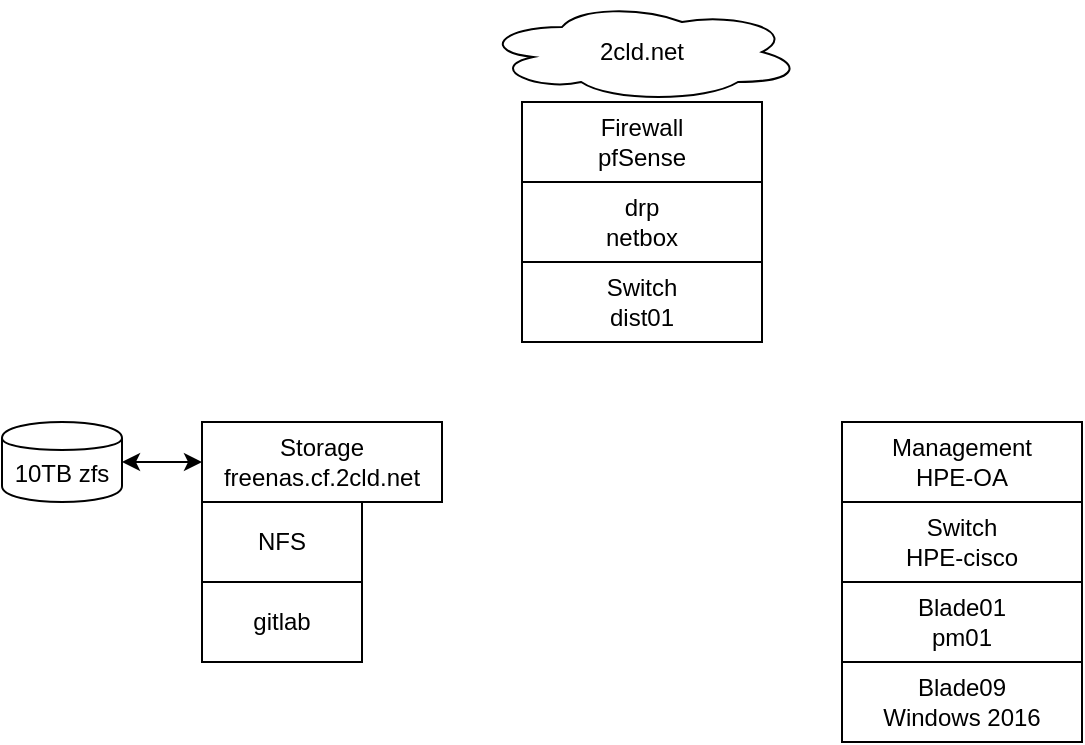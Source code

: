 <mxfile version="12.0.0" type="github" pages="1"><diagram id="gq13CjeidUB04NHuT7ig" name="Network"><mxGraphModel dx="1143" dy="627" grid="1" gridSize="10" guides="1" tooltips="1" connect="1" arrows="1" fold="1" page="1" pageScale="1" pageWidth="850" pageHeight="1100" math="0" shadow="0"><root><mxCell id="0"/><mxCell id="1" parent="0"/><mxCell id="ptYnM-alzJ6MD57yw4Gd-2" value="2cld.net" style="ellipse;shape=cloud;whiteSpace=wrap;html=1;" parent="1" vertex="1"><mxGeometry x="340" y="110" width="160" height="50" as="geometry"/></mxCell><mxCell id="ptYnM-alzJ6MD57yw4Gd-3" value="Storage&lt;br&gt;freenas.cf.2cld.net" style="rounded=0;whiteSpace=wrap;html=1;" parent="1" vertex="1"><mxGeometry x="200" y="320" width="120" height="40" as="geometry"/></mxCell><mxCell id="ptYnM-alzJ6MD57yw4Gd-4" value="10TB zfs" style="shape=cylinder;whiteSpace=wrap;html=1;boundedLbl=1;backgroundOutline=1;" parent="1" vertex="1"><mxGeometry x="100" y="320" width="60" height="40" as="geometry"/></mxCell><mxCell id="ptYnM-alzJ6MD57yw4Gd-5" value="" style="endArrow=classic;startArrow=classic;html=1;entryX=0;entryY=0.5;entryDx=0;entryDy=0;exitX=1;exitY=0.5;exitDx=0;exitDy=0;" parent="1" source="ptYnM-alzJ6MD57yw4Gd-4" target="ptYnM-alzJ6MD57yw4Gd-3" edge="1"><mxGeometry width="50" height="50" relative="1" as="geometry"><mxPoint x="50" y="430" as="sourcePoint"/><mxPoint x="100" y="380" as="targetPoint"/></mxGeometry></mxCell><mxCell id="ptYnM-alzJ6MD57yw4Gd-6" value="Firewall&lt;br&gt;pfSense" style="rounded=0;whiteSpace=wrap;html=1;" parent="1" vertex="1"><mxGeometry x="360" y="160" width="120" height="40" as="geometry"/></mxCell><mxCell id="ptYnM-alzJ6MD57yw4Gd-7" value="Switch&lt;br&gt;dist01" style="rounded=0;whiteSpace=wrap;html=1;" parent="1" vertex="1"><mxGeometry x="360" y="240" width="120" height="40" as="geometry"/></mxCell><mxCell id="ptYnM-alzJ6MD57yw4Gd-8" value="Switch&lt;br&gt;HPE-cisco" style="rounded=0;whiteSpace=wrap;html=1;" parent="1" vertex="1"><mxGeometry x="520" y="360" width="120" height="40" as="geometry"/></mxCell><mxCell id="ptYnM-alzJ6MD57yw4Gd-9" value="Management&lt;br&gt;HPE-OA" style="rounded=0;whiteSpace=wrap;html=1;" parent="1" vertex="1"><mxGeometry x="520" y="320" width="120" height="40" as="geometry"/></mxCell><mxCell id="ptYnM-alzJ6MD57yw4Gd-10" value="NFS" style="rounded=0;whiteSpace=wrap;html=1;" parent="1" vertex="1"><mxGeometry x="200" y="360" width="80" height="40" as="geometry"/></mxCell><mxCell id="ptYnM-alzJ6MD57yw4Gd-11" value="gitlab" style="rounded=0;whiteSpace=wrap;html=1;" parent="1" vertex="1"><mxGeometry x="200" y="400" width="80" height="40" as="geometry"/></mxCell><mxCell id="ptYnM-alzJ6MD57yw4Gd-12" value="Blade01&lt;br&gt;pm01" style="rounded=0;whiteSpace=wrap;html=1;" parent="1" vertex="1"><mxGeometry x="520" y="400" width="120" height="40" as="geometry"/></mxCell><mxCell id="ptYnM-alzJ6MD57yw4Gd-13" value="Blade09&lt;br&gt;Windows 2016" style="rounded=0;whiteSpace=wrap;html=1;" parent="1" vertex="1"><mxGeometry x="520" y="440" width="120" height="40" as="geometry"/></mxCell><mxCell id="tP5ByMD5kW73sOssQ49J-1" value="drp&lt;br&gt;netbox" style="rounded=0;whiteSpace=wrap;html=1;" vertex="1" parent="1"><mxGeometry x="360" y="200" width="120" height="40" as="geometry"/></mxCell></root></mxGraphModel></diagram></mxfile>